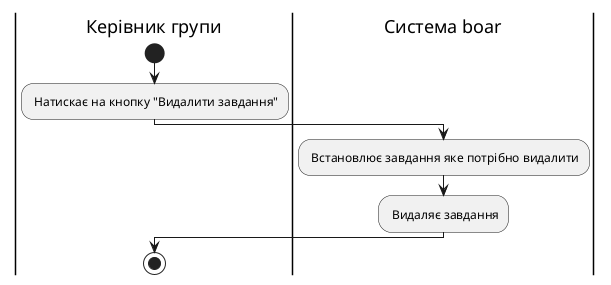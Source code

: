 ﻿@startuml

|Керівник групи|
start
: Натискає на кнопку "Видалити завдання";

|Система boar|
: Встановлює завдання яке потрібно видалити;
: Видаляє завдання;

|Керівник групи|
stop;
@enduml
